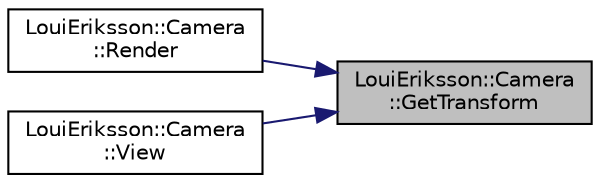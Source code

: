 digraph "LouiEriksson::Camera::GetTransform"
{
 // LATEX_PDF_SIZE
  edge [fontname="Helvetica",fontsize="10",labelfontname="Helvetica",labelfontsize="10"];
  node [fontname="Helvetica",fontsize="10",shape=record];
  rankdir="RL";
  Node1 [label="LouiEriksson::Camera\l::GetTransform",height=0.2,width=0.4,color="black", fillcolor="grey75", style="filled", fontcolor="black",tooltip="Get the Camera's Transform."];
  Node1 -> Node2 [dir="back",color="midnightblue",fontsize="10",style="solid",fontname="Helvetica"];
  Node2 [label="LouiEriksson::Camera\l::Render",height=0.2,width=0.4,color="black", fillcolor="white", style="filled",URL="$class_loui_eriksson_1_1_camera.html#acb96e3b1e18dddebd14938b566552559",tooltip="Renders each Renderer using the Camera."];
  Node1 -> Node3 [dir="back",color="midnightblue",fontsize="10",style="solid",fontname="Helvetica"];
  Node3 [label="LouiEriksson::Camera\l::View",height=0.2,width=0.4,color="black", fillcolor="white", style="filled",URL="$class_loui_eriksson_1_1_camera.html#a8b3c76cf1d79a12a72773777282a3d5e",tooltip="Get the Camera's view matrix."];
}
